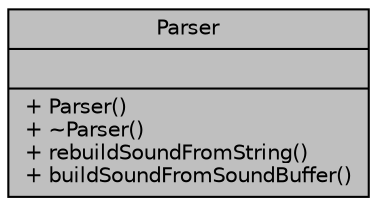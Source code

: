 digraph "Parser"
{
 // LATEX_PDF_SIZE
  edge [fontname="Helvetica",fontsize="10",labelfontname="Helvetica",labelfontsize="10"];
  node [fontname="Helvetica",fontsize="10",shape=record];
  Node1 [label="{Parser\n||+ Parser()\l+ ~Parser()\l+ rebuildSoundFromString()\l+ buildSoundFromSoundBuffer()\l}",height=0.2,width=0.4,color="black", fillcolor="grey75", style="filled", fontcolor="black",tooltip=" "];
}
